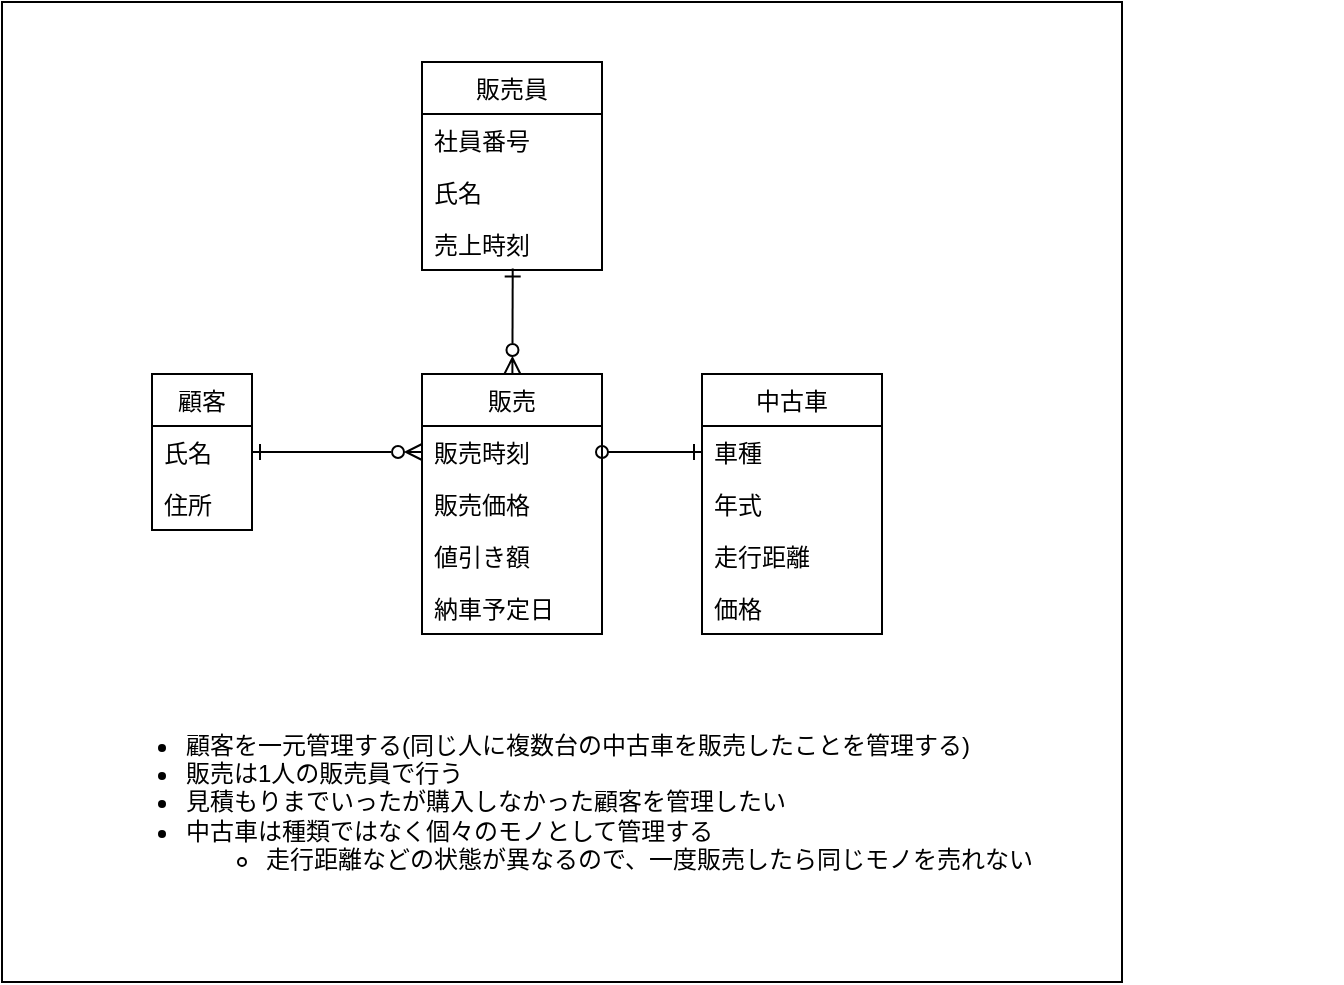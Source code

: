 <mxfile>
    <diagram id="vQG2rVUmP_15jDssrkWm" name="Page-1">
        <mxGraphModel dx="417" dy="295" grid="1" gridSize="10" guides="1" tooltips="1" connect="1" arrows="1" fold="1" page="1" pageScale="1" pageWidth="850" pageHeight="1100" math="0" shadow="0">
            <root>
                <mxCell id="0"/>
                <mxCell id="1" parent="0"/>
                <mxCell id="34" value="" style="rounded=0;whiteSpace=wrap;html=1;" parent="1" vertex="1">
                    <mxGeometry x="190" y="110" width="560" height="490" as="geometry"/>
                </mxCell>
                <mxCell id="38" value="販売員" style="swimlane;fontStyle=0;childLayout=stackLayout;horizontal=1;startSize=26;fillColor=none;horizontalStack=0;resizeParent=1;resizeParentMax=0;resizeLast=0;collapsible=0;marginBottom=0;swimlaneLine=1;strokeColor=default;connectable=1;allowArrows=1;" parent="1" vertex="1">
                    <mxGeometry x="400" y="140" width="90" height="104" as="geometry">
                        <mxRectangle x="390" y="120" width="80" height="26" as="alternateBounds"/>
                    </mxGeometry>
                </mxCell>
                <mxCell id="46" value="社員番号" style="text;strokeColor=none;fillColor=none;align=left;verticalAlign=top;spacingLeft=4;spacingRight=4;overflow=hidden;rotatable=0;points=[[0,0.5],[1,0.5]];portConstraint=eastwest;" parent="38" vertex="1">
                    <mxGeometry y="26" width="90" height="26" as="geometry"/>
                </mxCell>
                <mxCell id="94" value="氏名" style="text;strokeColor=none;fillColor=none;align=left;verticalAlign=top;spacingLeft=4;spacingRight=4;overflow=hidden;rotatable=0;points=[[0,0.5],[1,0.5]];portConstraint=eastwest;" parent="38" vertex="1">
                    <mxGeometry y="52" width="90" height="26" as="geometry"/>
                </mxCell>
                <mxCell id="97" value="売上時刻" style="text;strokeColor=none;fillColor=none;align=left;verticalAlign=top;spacingLeft=4;spacingRight=4;overflow=hidden;rotatable=0;points=[[0,0.5],[1,0.5]];portConstraint=eastwest;" parent="38" vertex="1">
                    <mxGeometry y="78" width="90" height="26" as="geometry"/>
                </mxCell>
                <mxCell id="64" value="顧客" style="swimlane;fontStyle=0;childLayout=stackLayout;horizontal=1;startSize=26;fillColor=none;horizontalStack=0;resizeParent=1;resizeParentMax=0;resizeLast=0;collapsible=0;marginBottom=0;swimlaneLine=1;strokeColor=default;connectable=1;allowArrows=1;" parent="1" vertex="1">
                    <mxGeometry x="265" y="296" width="50" height="78" as="geometry">
                        <mxRectangle x="390" y="120" width="80" height="26" as="alternateBounds"/>
                    </mxGeometry>
                </mxCell>
                <mxCell id="65" value="氏名" style="text;strokeColor=none;fillColor=none;align=left;verticalAlign=top;spacingLeft=4;spacingRight=4;overflow=hidden;rotatable=0;points=[[0,0.5],[1,0.5]];portConstraint=eastwest;" parent="64" vertex="1">
                    <mxGeometry y="26" width="50" height="26" as="geometry"/>
                </mxCell>
                <mxCell id="126" value="住所" style="text;strokeColor=none;fillColor=none;align=left;verticalAlign=top;spacingLeft=4;spacingRight=4;overflow=hidden;rotatable=0;points=[[0,0.5],[1,0.5]];portConstraint=eastwest;" vertex="1" parent="64">
                    <mxGeometry y="52" width="50" height="26" as="geometry"/>
                </mxCell>
                <mxCell id="92" value="" style="edgeStyle=none;html=1;endArrow=ERone;endFill=0;startArrow=ERzeroToMany;startFill=0;entryX=0.504;entryY=0.971;entryDx=0;entryDy=0;entryPerimeter=0;" parent="1" source="88" target="97" edge="1">
                    <mxGeometry relative="1" as="geometry">
                        <mxPoint x="445" y="250" as="targetPoint"/>
                    </mxGeometry>
                </mxCell>
                <mxCell id="88" value="販売" style="swimlane;fontStyle=0;childLayout=stackLayout;horizontal=1;startSize=26;fillColor=none;horizontalStack=0;resizeParent=1;resizeParentMax=0;resizeLast=0;collapsible=0;marginBottom=0;swimlaneLine=1;strokeColor=default;connectable=1;allowArrows=1;" parent="1" vertex="1">
                    <mxGeometry x="400" y="296" width="90" height="130" as="geometry">
                        <mxRectangle x="390" y="120" width="80" height="26" as="alternateBounds"/>
                    </mxGeometry>
                </mxCell>
                <mxCell id="89" value="販売時刻" style="text;strokeColor=none;fillColor=none;align=left;verticalAlign=top;spacingLeft=4;spacingRight=4;overflow=hidden;rotatable=0;points=[[0,0.5],[1,0.5]];portConstraint=eastwest;" parent="88" vertex="1">
                    <mxGeometry y="26" width="90" height="26" as="geometry"/>
                </mxCell>
                <mxCell id="129" value="販売価格" style="text;strokeColor=none;fillColor=none;align=left;verticalAlign=top;spacingLeft=4;spacingRight=4;overflow=hidden;rotatable=0;points=[[0,0.5],[1,0.5]];portConstraint=eastwest;" vertex="1" parent="88">
                    <mxGeometry y="52" width="90" height="26" as="geometry"/>
                </mxCell>
                <mxCell id="128" value="値引き額" style="text;strokeColor=none;fillColor=none;align=left;verticalAlign=top;spacingLeft=4;spacingRight=4;overflow=hidden;rotatable=0;points=[[0,0.5],[1,0.5]];portConstraint=eastwest;" vertex="1" parent="88">
                    <mxGeometry y="78" width="90" height="26" as="geometry"/>
                </mxCell>
                <mxCell id="127" value="納車予定日" style="text;strokeColor=none;fillColor=none;align=left;verticalAlign=top;spacingLeft=4;spacingRight=4;overflow=hidden;rotatable=0;points=[[0,0.5],[1,0.5]];portConstraint=eastwest;" vertex="1" parent="88">
                    <mxGeometry y="104" width="90" height="26" as="geometry"/>
                </mxCell>
                <mxCell id="90" value="中古車" style="swimlane;fontStyle=0;childLayout=stackLayout;horizontal=1;startSize=26;fillColor=none;horizontalStack=0;resizeParent=1;resizeParentMax=0;resizeLast=0;collapsible=0;marginBottom=0;swimlaneLine=1;strokeColor=default;connectable=1;allowArrows=1;" parent="1" vertex="1">
                    <mxGeometry x="540" y="296" width="90" height="130" as="geometry">
                        <mxRectangle x="390" y="120" width="80" height="26" as="alternateBounds"/>
                    </mxGeometry>
                </mxCell>
                <mxCell id="91" value="車種" style="text;strokeColor=none;fillColor=none;align=left;verticalAlign=top;spacingLeft=4;spacingRight=4;overflow=hidden;rotatable=0;points=[[0,0.5],[1,0.5]];portConstraint=eastwest;" parent="90" vertex="1">
                    <mxGeometry y="26" width="90" height="26" as="geometry"/>
                </mxCell>
                <mxCell id="95" value="年式" style="text;strokeColor=none;fillColor=none;align=left;verticalAlign=top;spacingLeft=4;spacingRight=4;overflow=hidden;rotatable=0;points=[[0,0.5],[1,0.5]];portConstraint=eastwest;" parent="90" vertex="1">
                    <mxGeometry y="52" width="90" height="26" as="geometry"/>
                </mxCell>
                <mxCell id="131" value="走行距離" style="text;strokeColor=none;fillColor=none;align=left;verticalAlign=top;spacingLeft=4;spacingRight=4;overflow=hidden;rotatable=0;points=[[0,0.5],[1,0.5]];portConstraint=eastwest;" vertex="1" parent="90">
                    <mxGeometry y="78" width="90" height="26" as="geometry"/>
                </mxCell>
                <mxCell id="130" value="価格" style="text;strokeColor=none;fillColor=none;align=left;verticalAlign=top;spacingLeft=4;spacingRight=4;overflow=hidden;rotatable=0;points=[[0,0.5],[1,0.5]];portConstraint=eastwest;" vertex="1" parent="90">
                    <mxGeometry y="104" width="90" height="26" as="geometry"/>
                </mxCell>
                <mxCell id="93" style="edgeStyle=none;html=1;startArrow=oval;startFill=0;endArrow=ERone;endFill=0;" parent="1" source="89" target="91" edge="1">
                    <mxGeometry relative="1" as="geometry"/>
                </mxCell>
                <mxCell id="132" style="edgeStyle=none;html=1;entryX=0;entryY=0.5;entryDx=0;entryDy=0;startArrow=ERone;startFill=0;endArrow=ERzeroToMany;endFill=0;" edge="1" parent="1" source="65" target="89">
                    <mxGeometry relative="1" as="geometry"/>
                </mxCell>
                <mxCell id="133" value="&lt;ul&gt;&lt;li&gt;顧客を一元管理する(同じ人に複数台の中古車を販売したことを管理する)&lt;/li&gt;&lt;li&gt;販売は1人の販売員で行う&lt;/li&gt;&lt;li&gt;見積もりまでいったが購入しなかった顧客を管理したい&lt;/li&gt;&lt;li&gt;中古車は種類ではなく個々のモノとして管理する&lt;/li&gt;&lt;ul&gt;&lt;li&gt;走行距離などの状態が異なるので、一度販売したら同じモノを売れない&lt;/li&gt;&lt;/ul&gt;&lt;/ul&gt;" style="text;html=1;strokeColor=none;fillColor=none;align=left;verticalAlign=middle;whiteSpace=wrap;rounded=0;" vertex="1" parent="1">
                    <mxGeometry x="240" y="460" width="620" height="100" as="geometry"/>
                </mxCell>
            </root>
        </mxGraphModel>
    </diagram>
</mxfile>
